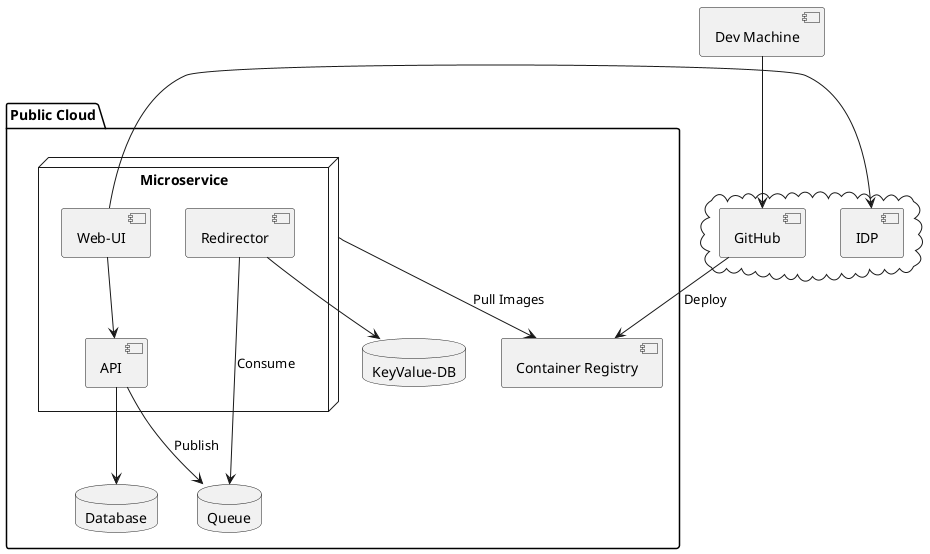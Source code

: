 @startuml
cloud {
  [GitHub] as github
  [IDP] as idp
}

[Dev Machine] as dev

package "Public Cloud" {
  database "Database" as database
  database "KeyValue-DB" as keyvaluedb
  database "Queue" as queue
  
  [Container Registry] as registry

  node "Microservice" as micro {
    [API] as api
    [Web-UI] as web
    [Redirector] as redirector
  }
}

dev --> github
github -d-> registry : Deploy
micro --> registry : Pull Images
web --> api
web -r-> idp
api --> database
api --> queue : Publish
queue <-- redirector : Consume
redirector -d-> keyvaluedb
@enduml